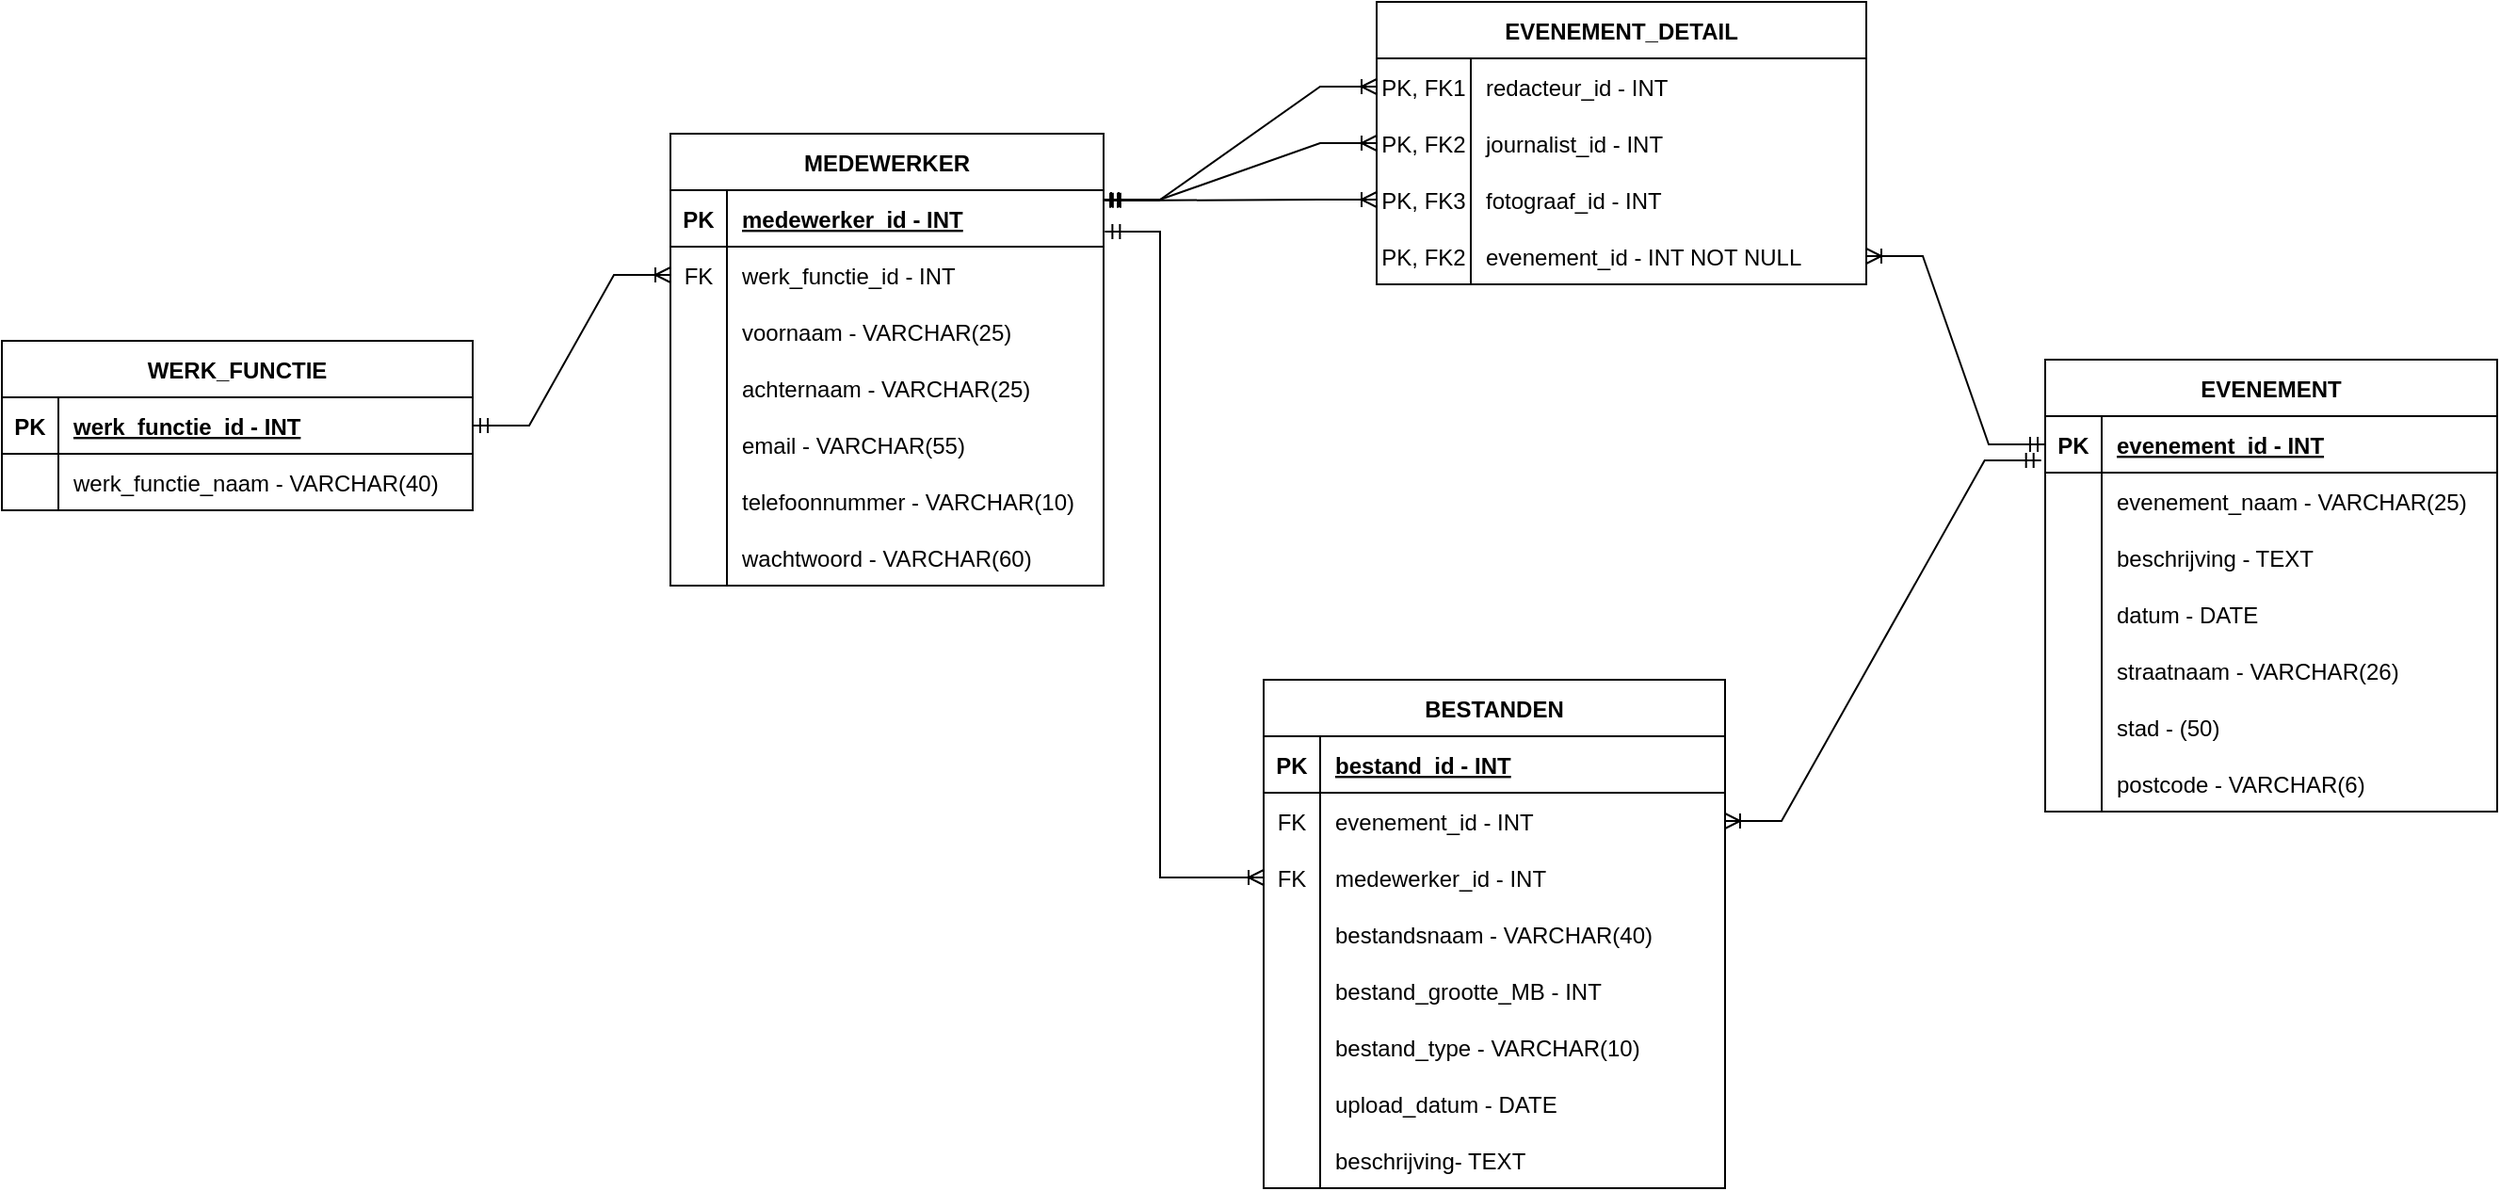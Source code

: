 <mxfile version="20.7.4" type="onedrive"><diagram id="R2lEEEUBdFMjLlhIrx00" name="Page-1"><mxGraphModel grid="1" page="1" gridSize="10" guides="1" tooltips="1" connect="1" arrows="1" fold="1" pageScale="1" pageWidth="850" pageHeight="1100" math="0" shadow="0" extFonts="Permanent Marker^https://fonts.googleapis.com/css?family=Permanent+Marker"><root><mxCell id="0"/><mxCell id="1" parent="0"/><mxCell id="iiO5outyYmOkO22PfSPi-1" value="WERK_FUNCTIE" style="shape=table;startSize=30;container=1;collapsible=1;childLayout=tableLayout;fixedRows=1;rowLines=0;fontStyle=1;align=center;resizeLast=1;" vertex="1" parent="1"><mxGeometry x="160" y="-570" width="250" height="90" as="geometry"/></mxCell><mxCell id="iiO5outyYmOkO22PfSPi-2" value="" style="shape=tableRow;horizontal=0;startSize=0;swimlaneHead=0;swimlaneBody=0;fillColor=none;collapsible=0;dropTarget=0;points=[[0,0.5],[1,0.5]];portConstraint=eastwest;top=0;left=0;right=0;bottom=1;" vertex="1" parent="iiO5outyYmOkO22PfSPi-1"><mxGeometry y="30" width="250" height="30" as="geometry"/></mxCell><mxCell id="iiO5outyYmOkO22PfSPi-3" value="PK" style="shape=partialRectangle;connectable=0;fillColor=none;top=0;left=0;bottom=0;right=0;fontStyle=1;overflow=hidden;" vertex="1" parent="iiO5outyYmOkO22PfSPi-2"><mxGeometry width="30" height="30" as="geometry"><mxRectangle width="30" height="30" as="alternateBounds"/></mxGeometry></mxCell><mxCell id="iiO5outyYmOkO22PfSPi-4" value="werk_functie_id - INT" style="shape=partialRectangle;connectable=0;fillColor=none;top=0;left=0;bottom=0;right=0;align=left;spacingLeft=6;fontStyle=5;overflow=hidden;" vertex="1" parent="iiO5outyYmOkO22PfSPi-2"><mxGeometry x="30" width="220" height="30" as="geometry"><mxRectangle width="220" height="30" as="alternateBounds"/></mxGeometry></mxCell><mxCell id="iiO5outyYmOkO22PfSPi-5" value="" style="shape=tableRow;horizontal=0;startSize=0;swimlaneHead=0;swimlaneBody=0;fillColor=none;collapsible=0;dropTarget=0;points=[[0,0.5],[1,0.5]];portConstraint=eastwest;top=0;left=0;right=0;bottom=0;" vertex="1" parent="iiO5outyYmOkO22PfSPi-1"><mxGeometry y="60" width="250" height="30" as="geometry"/></mxCell><mxCell id="iiO5outyYmOkO22PfSPi-6" value="" style="shape=partialRectangle;connectable=0;fillColor=none;top=0;left=0;bottom=0;right=0;editable=1;overflow=hidden;" vertex="1" parent="iiO5outyYmOkO22PfSPi-5"><mxGeometry width="30" height="30" as="geometry"><mxRectangle width="30" height="30" as="alternateBounds"/></mxGeometry></mxCell><mxCell id="iiO5outyYmOkO22PfSPi-7" value="werk_functie_naam - VARCHAR(40)" style="shape=partialRectangle;connectable=0;fillColor=none;top=0;left=0;bottom=0;right=0;align=left;spacingLeft=6;overflow=hidden;" vertex="1" parent="iiO5outyYmOkO22PfSPi-5"><mxGeometry x="30" width="220" height="30" as="geometry"><mxRectangle width="220" height="30" as="alternateBounds"/></mxGeometry></mxCell><mxCell id="iiO5outyYmOkO22PfSPi-14" value="EVENEMENT_DETAIL" style="shape=table;startSize=30;container=1;collapsible=1;childLayout=tableLayout;fixedRows=1;rowLines=0;fontStyle=1;align=center;resizeLast=1;" vertex="1" parent="1"><mxGeometry x="890" y="-750" width="260" height="150" as="geometry"/></mxCell><mxCell id="iiO5outyYmOkO22PfSPi-18" value="" style="shape=tableRow;horizontal=0;startSize=0;swimlaneHead=0;swimlaneBody=0;fillColor=none;collapsible=0;dropTarget=0;points=[[0,0.5],[1,0.5]];portConstraint=eastwest;top=0;left=0;right=0;bottom=0;" vertex="1" parent="iiO5outyYmOkO22PfSPi-14"><mxGeometry y="30" width="260" height="30" as="geometry"/></mxCell><mxCell id="iiO5outyYmOkO22PfSPi-19" value="PK, FK1" style="shape=partialRectangle;connectable=0;fillColor=none;top=0;left=0;bottom=0;right=0;editable=1;overflow=hidden;" vertex="1" parent="iiO5outyYmOkO22PfSPi-18"><mxGeometry width="50" height="30" as="geometry"><mxRectangle width="50" height="30" as="alternateBounds"/></mxGeometry></mxCell><mxCell id="iiO5outyYmOkO22PfSPi-20" value="redacteur_id - INT" style="shape=partialRectangle;connectable=0;fillColor=none;top=0;left=0;bottom=0;right=0;align=left;spacingLeft=6;overflow=hidden;" vertex="1" parent="iiO5outyYmOkO22PfSPi-18"><mxGeometry x="50" width="210" height="30" as="geometry"><mxRectangle width="210" height="30" as="alternateBounds"/></mxGeometry></mxCell><mxCell id="iiO5outyYmOkO22PfSPi-21" value="" style="shape=tableRow;horizontal=0;startSize=0;swimlaneHead=0;swimlaneBody=0;fillColor=none;collapsible=0;dropTarget=0;points=[[0,0.5],[1,0.5]];portConstraint=eastwest;top=0;left=0;right=0;bottom=0;" vertex="1" parent="iiO5outyYmOkO22PfSPi-14"><mxGeometry y="60" width="260" height="30" as="geometry"/></mxCell><mxCell id="iiO5outyYmOkO22PfSPi-22" value="PK, FK2" style="shape=partialRectangle;connectable=0;fillColor=none;top=0;left=0;bottom=0;right=0;editable=1;overflow=hidden;" vertex="1" parent="iiO5outyYmOkO22PfSPi-21"><mxGeometry width="50" height="30" as="geometry"><mxRectangle width="50" height="30" as="alternateBounds"/></mxGeometry></mxCell><mxCell id="iiO5outyYmOkO22PfSPi-23" value="journalist_id - INT" style="shape=partialRectangle;connectable=0;fillColor=none;top=0;left=0;bottom=0;right=0;align=left;spacingLeft=6;overflow=hidden;" vertex="1" parent="iiO5outyYmOkO22PfSPi-21"><mxGeometry x="50" width="210" height="30" as="geometry"><mxRectangle width="210" height="30" as="alternateBounds"/></mxGeometry></mxCell><mxCell id="O2aOXsG8Kx7nq3266bvb-1" value="" style="shape=tableRow;horizontal=0;startSize=0;swimlaneHead=0;swimlaneBody=0;fillColor=none;collapsible=0;dropTarget=0;points=[[0,0.5],[1,0.5]];portConstraint=eastwest;top=0;left=0;right=0;bottom=0;" vertex="1" parent="iiO5outyYmOkO22PfSPi-14"><mxGeometry y="90" width="260" height="30" as="geometry"/></mxCell><mxCell id="O2aOXsG8Kx7nq3266bvb-2" value="PK, FK3" style="shape=partialRectangle;connectable=0;fillColor=none;top=0;left=0;bottom=0;right=0;editable=1;overflow=hidden;" vertex="1" parent="O2aOXsG8Kx7nq3266bvb-1"><mxGeometry width="50" height="30" as="geometry"><mxRectangle width="50" height="30" as="alternateBounds"/></mxGeometry></mxCell><mxCell id="O2aOXsG8Kx7nq3266bvb-3" value="fotograaf_id - INT" style="shape=partialRectangle;connectable=0;fillColor=none;top=0;left=0;bottom=0;right=0;align=left;spacingLeft=6;overflow=hidden;" vertex="1" parent="O2aOXsG8Kx7nq3266bvb-1"><mxGeometry x="50" width="210" height="30" as="geometry"><mxRectangle width="210" height="30" as="alternateBounds"/></mxGeometry></mxCell><mxCell id="80DA4G7IMMXmjONvfMFg-1" value="" style="shape=tableRow;horizontal=0;startSize=0;swimlaneHead=0;swimlaneBody=0;fillColor=none;collapsible=0;dropTarget=0;points=[[0,0.5],[1,0.5]];portConstraint=eastwest;top=0;left=0;right=0;bottom=0;" vertex="1" parent="iiO5outyYmOkO22PfSPi-14"><mxGeometry y="120" width="260" height="30" as="geometry"/></mxCell><mxCell id="80DA4G7IMMXmjONvfMFg-2" value="PK, FK2" style="shape=partialRectangle;connectable=0;fillColor=none;top=0;left=0;bottom=0;right=0;editable=1;overflow=hidden;" vertex="1" parent="80DA4G7IMMXmjONvfMFg-1"><mxGeometry width="50" height="30" as="geometry"><mxRectangle width="50" height="30" as="alternateBounds"/></mxGeometry></mxCell><mxCell id="80DA4G7IMMXmjONvfMFg-3" value="evenement_id - INT NOT NULL" style="shape=partialRectangle;connectable=0;fillColor=none;top=0;left=0;bottom=0;right=0;align=left;spacingLeft=6;overflow=hidden;" vertex="1" parent="80DA4G7IMMXmjONvfMFg-1"><mxGeometry x="50" width="210" height="30" as="geometry"><mxRectangle width="210" height="30" as="alternateBounds"/></mxGeometry></mxCell><mxCell id="iiO5outyYmOkO22PfSPi-27" value="EVENEMENT" style="shape=table;startSize=30;container=1;collapsible=1;childLayout=tableLayout;fixedRows=1;rowLines=0;fontStyle=1;align=center;resizeLast=1;" vertex="1" parent="1"><mxGeometry x="1245" y="-560" width="240" height="240" as="geometry"/></mxCell><mxCell id="iiO5outyYmOkO22PfSPi-28" value="" style="shape=tableRow;horizontal=0;startSize=0;swimlaneHead=0;swimlaneBody=0;fillColor=none;collapsible=0;dropTarget=0;points=[[0,0.5],[1,0.5]];portConstraint=eastwest;top=0;left=0;right=0;bottom=1;" vertex="1" parent="iiO5outyYmOkO22PfSPi-27"><mxGeometry y="30" width="240" height="30" as="geometry"/></mxCell><mxCell id="iiO5outyYmOkO22PfSPi-29" value="PK" style="shape=partialRectangle;connectable=0;fillColor=none;top=0;left=0;bottom=0;right=0;fontStyle=1;overflow=hidden;" vertex="1" parent="iiO5outyYmOkO22PfSPi-28"><mxGeometry width="30" height="30" as="geometry"><mxRectangle width="30" height="30" as="alternateBounds"/></mxGeometry></mxCell><mxCell id="iiO5outyYmOkO22PfSPi-30" value="evenement_id - INT" style="shape=partialRectangle;connectable=0;fillColor=none;top=0;left=0;bottom=0;right=0;align=left;spacingLeft=6;fontStyle=5;overflow=hidden;" vertex="1" parent="iiO5outyYmOkO22PfSPi-28"><mxGeometry x="30" width="210" height="30" as="geometry"><mxRectangle width="210" height="30" as="alternateBounds"/></mxGeometry></mxCell><mxCell id="iiO5outyYmOkO22PfSPi-31" value="" style="shape=tableRow;horizontal=0;startSize=0;swimlaneHead=0;swimlaneBody=0;fillColor=none;collapsible=0;dropTarget=0;points=[[0,0.5],[1,0.5]];portConstraint=eastwest;top=0;left=0;right=0;bottom=0;" vertex="1" parent="iiO5outyYmOkO22PfSPi-27"><mxGeometry y="60" width="240" height="30" as="geometry"/></mxCell><mxCell id="iiO5outyYmOkO22PfSPi-32" value="" style="shape=partialRectangle;connectable=0;fillColor=none;top=0;left=0;bottom=0;right=0;editable=1;overflow=hidden;" vertex="1" parent="iiO5outyYmOkO22PfSPi-31"><mxGeometry width="30" height="30" as="geometry"><mxRectangle width="30" height="30" as="alternateBounds"/></mxGeometry></mxCell><mxCell id="iiO5outyYmOkO22PfSPi-33" value="evenement_naam - VARCHAR(25)" style="shape=partialRectangle;connectable=0;fillColor=none;top=0;left=0;bottom=0;right=0;align=left;spacingLeft=6;overflow=hidden;" vertex="1" parent="iiO5outyYmOkO22PfSPi-31"><mxGeometry x="30" width="210" height="30" as="geometry"><mxRectangle width="210" height="30" as="alternateBounds"/></mxGeometry></mxCell><mxCell id="iiO5outyYmOkO22PfSPi-34" value="" style="shape=tableRow;horizontal=0;startSize=0;swimlaneHead=0;swimlaneBody=0;fillColor=none;collapsible=0;dropTarget=0;points=[[0,0.5],[1,0.5]];portConstraint=eastwest;top=0;left=0;right=0;bottom=0;" vertex="1" parent="iiO5outyYmOkO22PfSPi-27"><mxGeometry y="90" width="240" height="30" as="geometry"/></mxCell><mxCell id="iiO5outyYmOkO22PfSPi-35" value="" style="shape=partialRectangle;connectable=0;fillColor=none;top=0;left=0;bottom=0;right=0;editable=1;overflow=hidden;" vertex="1" parent="iiO5outyYmOkO22PfSPi-34"><mxGeometry width="30" height="30" as="geometry"><mxRectangle width="30" height="30" as="alternateBounds"/></mxGeometry></mxCell><mxCell id="iiO5outyYmOkO22PfSPi-36" value="beschrijving - TEXT" style="shape=partialRectangle;connectable=0;fillColor=none;top=0;left=0;bottom=0;right=0;align=left;spacingLeft=6;overflow=hidden;" vertex="1" parent="iiO5outyYmOkO22PfSPi-34"><mxGeometry x="30" width="210" height="30" as="geometry"><mxRectangle width="210" height="30" as="alternateBounds"/></mxGeometry></mxCell><mxCell id="iiO5outyYmOkO22PfSPi-37" value="" style="shape=tableRow;horizontal=0;startSize=0;swimlaneHead=0;swimlaneBody=0;fillColor=none;collapsible=0;dropTarget=0;points=[[0,0.5],[1,0.5]];portConstraint=eastwest;top=0;left=0;right=0;bottom=0;" vertex="1" parent="iiO5outyYmOkO22PfSPi-27"><mxGeometry y="120" width="240" height="30" as="geometry"/></mxCell><mxCell id="iiO5outyYmOkO22PfSPi-38" value="" style="shape=partialRectangle;connectable=0;fillColor=none;top=0;left=0;bottom=0;right=0;editable=1;overflow=hidden;" vertex="1" parent="iiO5outyYmOkO22PfSPi-37"><mxGeometry width="30" height="30" as="geometry"><mxRectangle width="30" height="30" as="alternateBounds"/></mxGeometry></mxCell><mxCell id="iiO5outyYmOkO22PfSPi-39" value="datum - DATE" style="shape=partialRectangle;connectable=0;fillColor=none;top=0;left=0;bottom=0;right=0;align=left;spacingLeft=6;overflow=hidden;" vertex="1" parent="iiO5outyYmOkO22PfSPi-37"><mxGeometry x="30" width="210" height="30" as="geometry"><mxRectangle width="210" height="30" as="alternateBounds"/></mxGeometry></mxCell><mxCell id="iiO5outyYmOkO22PfSPi-65" value="" style="shape=tableRow;horizontal=0;startSize=0;swimlaneHead=0;swimlaneBody=0;fillColor=none;collapsible=0;dropTarget=0;points=[[0,0.5],[1,0.5]];portConstraint=eastwest;top=0;left=0;right=0;bottom=0;" vertex="1" parent="iiO5outyYmOkO22PfSPi-27"><mxGeometry y="150" width="240" height="30" as="geometry"/></mxCell><mxCell id="iiO5outyYmOkO22PfSPi-66" value="" style="shape=partialRectangle;connectable=0;fillColor=none;top=0;left=0;bottom=0;right=0;editable=1;overflow=hidden;" vertex="1" parent="iiO5outyYmOkO22PfSPi-65"><mxGeometry width="30" height="30" as="geometry"><mxRectangle width="30" height="30" as="alternateBounds"/></mxGeometry></mxCell><mxCell id="iiO5outyYmOkO22PfSPi-67" value="straatnaam - VARCHAR(26)" style="shape=partialRectangle;connectable=0;fillColor=none;top=0;left=0;bottom=0;right=0;align=left;spacingLeft=6;overflow=hidden;" vertex="1" parent="iiO5outyYmOkO22PfSPi-65"><mxGeometry x="30" width="210" height="30" as="geometry"><mxRectangle width="210" height="30" as="alternateBounds"/></mxGeometry></mxCell><mxCell id="iiO5outyYmOkO22PfSPi-68" value="" style="shape=tableRow;horizontal=0;startSize=0;swimlaneHead=0;swimlaneBody=0;fillColor=none;collapsible=0;dropTarget=0;points=[[0,0.5],[1,0.5]];portConstraint=eastwest;top=0;left=0;right=0;bottom=0;" vertex="1" parent="iiO5outyYmOkO22PfSPi-27"><mxGeometry y="180" width="240" height="30" as="geometry"/></mxCell><mxCell id="iiO5outyYmOkO22PfSPi-69" value="" style="shape=partialRectangle;connectable=0;fillColor=none;top=0;left=0;bottom=0;right=0;editable=1;overflow=hidden;" vertex="1" parent="iiO5outyYmOkO22PfSPi-68"><mxGeometry width="30" height="30" as="geometry"><mxRectangle width="30" height="30" as="alternateBounds"/></mxGeometry></mxCell><mxCell id="iiO5outyYmOkO22PfSPi-70" value="stad - (50)" style="shape=partialRectangle;connectable=0;fillColor=none;top=0;left=0;bottom=0;right=0;align=left;spacingLeft=6;overflow=hidden;" vertex="1" parent="iiO5outyYmOkO22PfSPi-68"><mxGeometry x="30" width="210" height="30" as="geometry"><mxRectangle width="210" height="30" as="alternateBounds"/></mxGeometry></mxCell><mxCell id="iiO5outyYmOkO22PfSPi-71" value="" style="shape=tableRow;horizontal=0;startSize=0;swimlaneHead=0;swimlaneBody=0;fillColor=none;collapsible=0;dropTarget=0;points=[[0,0.5],[1,0.5]];portConstraint=eastwest;top=0;left=0;right=0;bottom=0;" vertex="1" parent="iiO5outyYmOkO22PfSPi-27"><mxGeometry y="210" width="240" height="30" as="geometry"/></mxCell><mxCell id="iiO5outyYmOkO22PfSPi-72" value="" style="shape=partialRectangle;connectable=0;fillColor=none;top=0;left=0;bottom=0;right=0;editable=1;overflow=hidden;" vertex="1" parent="iiO5outyYmOkO22PfSPi-71"><mxGeometry width="30" height="30" as="geometry"><mxRectangle width="30" height="30" as="alternateBounds"/></mxGeometry></mxCell><mxCell id="iiO5outyYmOkO22PfSPi-73" value="postcode - VARCHAR(6)" style="shape=partialRectangle;connectable=0;fillColor=none;top=0;left=0;bottom=0;right=0;align=left;spacingLeft=6;overflow=hidden;" vertex="1" parent="iiO5outyYmOkO22PfSPi-71"><mxGeometry x="30" width="210" height="30" as="geometry"><mxRectangle width="210" height="30" as="alternateBounds"/></mxGeometry></mxCell><mxCell id="iiO5outyYmOkO22PfSPi-40" value="MEDEWERKER" style="shape=table;startSize=30;container=1;collapsible=1;childLayout=tableLayout;fixedRows=1;rowLines=0;fontStyle=1;align=center;resizeLast=1;" vertex="1" parent="1"><mxGeometry x="515" y="-680" width="230" height="240" as="geometry"/></mxCell><mxCell id="iiO5outyYmOkO22PfSPi-41" value="" style="shape=tableRow;horizontal=0;startSize=0;swimlaneHead=0;swimlaneBody=0;fillColor=none;collapsible=0;dropTarget=0;points=[[0,0.5],[1,0.5]];portConstraint=eastwest;top=0;left=0;right=0;bottom=1;" vertex="1" parent="iiO5outyYmOkO22PfSPi-40"><mxGeometry y="30" width="230" height="30" as="geometry"/></mxCell><mxCell id="iiO5outyYmOkO22PfSPi-42" value="PK" style="shape=partialRectangle;connectable=0;fillColor=none;top=0;left=0;bottom=0;right=0;fontStyle=1;overflow=hidden;" vertex="1" parent="iiO5outyYmOkO22PfSPi-41"><mxGeometry width="30" height="30" as="geometry"><mxRectangle width="30" height="30" as="alternateBounds"/></mxGeometry></mxCell><mxCell id="iiO5outyYmOkO22PfSPi-43" value="medewerker_id - INT" style="shape=partialRectangle;connectable=0;fillColor=none;top=0;left=0;bottom=0;right=0;align=left;spacingLeft=6;fontStyle=5;overflow=hidden;" vertex="1" parent="iiO5outyYmOkO22PfSPi-41"><mxGeometry x="30" width="200" height="30" as="geometry"><mxRectangle width="200" height="30" as="alternateBounds"/></mxGeometry></mxCell><mxCell id="iiO5outyYmOkO22PfSPi-44" value="" style="shape=tableRow;horizontal=0;startSize=0;swimlaneHead=0;swimlaneBody=0;fillColor=none;collapsible=0;dropTarget=0;points=[[0,0.5],[1,0.5]];portConstraint=eastwest;top=0;left=0;right=0;bottom=0;" vertex="1" parent="iiO5outyYmOkO22PfSPi-40"><mxGeometry y="60" width="230" height="30" as="geometry"/></mxCell><mxCell id="iiO5outyYmOkO22PfSPi-45" value="FK" style="shape=partialRectangle;connectable=0;fillColor=none;top=0;left=0;bottom=0;right=0;editable=1;overflow=hidden;" vertex="1" parent="iiO5outyYmOkO22PfSPi-44"><mxGeometry width="30" height="30" as="geometry"><mxRectangle width="30" height="30" as="alternateBounds"/></mxGeometry></mxCell><mxCell id="iiO5outyYmOkO22PfSPi-46" value="werk_functie_id - INT" style="shape=partialRectangle;connectable=0;fillColor=none;top=0;left=0;bottom=0;right=0;align=left;spacingLeft=6;overflow=hidden;" vertex="1" parent="iiO5outyYmOkO22PfSPi-44"><mxGeometry x="30" width="200" height="30" as="geometry"><mxRectangle width="200" height="30" as="alternateBounds"/></mxGeometry></mxCell><mxCell id="iiO5outyYmOkO22PfSPi-47" value="" style="shape=tableRow;horizontal=0;startSize=0;swimlaneHead=0;swimlaneBody=0;fillColor=none;collapsible=0;dropTarget=0;points=[[0,0.5],[1,0.5]];portConstraint=eastwest;top=0;left=0;right=0;bottom=0;" vertex="1" parent="iiO5outyYmOkO22PfSPi-40"><mxGeometry y="90" width="230" height="30" as="geometry"/></mxCell><mxCell id="iiO5outyYmOkO22PfSPi-48" value="" style="shape=partialRectangle;connectable=0;fillColor=none;top=0;left=0;bottom=0;right=0;editable=1;overflow=hidden;" vertex="1" parent="iiO5outyYmOkO22PfSPi-47"><mxGeometry width="30" height="30" as="geometry"><mxRectangle width="30" height="30" as="alternateBounds"/></mxGeometry></mxCell><mxCell id="iiO5outyYmOkO22PfSPi-49" value="voornaam - VARCHAR(25)" style="shape=partialRectangle;connectable=0;fillColor=none;top=0;left=0;bottom=0;right=0;align=left;spacingLeft=6;overflow=hidden;" vertex="1" parent="iiO5outyYmOkO22PfSPi-47"><mxGeometry x="30" width="200" height="30" as="geometry"><mxRectangle width="200" height="30" as="alternateBounds"/></mxGeometry></mxCell><mxCell id="iiO5outyYmOkO22PfSPi-50" value="" style="shape=tableRow;horizontal=0;startSize=0;swimlaneHead=0;swimlaneBody=0;fillColor=none;collapsible=0;dropTarget=0;points=[[0,0.5],[1,0.5]];portConstraint=eastwest;top=0;left=0;right=0;bottom=0;" vertex="1" parent="iiO5outyYmOkO22PfSPi-40"><mxGeometry y="120" width="230" height="30" as="geometry"/></mxCell><mxCell id="iiO5outyYmOkO22PfSPi-51" value="" style="shape=partialRectangle;connectable=0;fillColor=none;top=0;left=0;bottom=0;right=0;editable=1;overflow=hidden;" vertex="1" parent="iiO5outyYmOkO22PfSPi-50"><mxGeometry width="30" height="30" as="geometry"><mxRectangle width="30" height="30" as="alternateBounds"/></mxGeometry></mxCell><mxCell id="iiO5outyYmOkO22PfSPi-52" value="achternaam - VARCHAR(25)" style="shape=partialRectangle;connectable=0;fillColor=none;top=0;left=0;bottom=0;right=0;align=left;spacingLeft=6;overflow=hidden;" vertex="1" parent="iiO5outyYmOkO22PfSPi-50"><mxGeometry x="30" width="200" height="30" as="geometry"><mxRectangle width="200" height="30" as="alternateBounds"/></mxGeometry></mxCell><mxCell id="iiO5outyYmOkO22PfSPi-53" value="" style="shape=tableRow;horizontal=0;startSize=0;swimlaneHead=0;swimlaneBody=0;fillColor=none;collapsible=0;dropTarget=0;points=[[0,0.5],[1,0.5]];portConstraint=eastwest;top=0;left=0;right=0;bottom=0;" vertex="1" parent="iiO5outyYmOkO22PfSPi-40"><mxGeometry y="150" width="230" height="30" as="geometry"/></mxCell><mxCell id="iiO5outyYmOkO22PfSPi-54" value="" style="shape=partialRectangle;connectable=0;fillColor=none;top=0;left=0;bottom=0;right=0;editable=1;overflow=hidden;" vertex="1" parent="iiO5outyYmOkO22PfSPi-53"><mxGeometry width="30" height="30" as="geometry"><mxRectangle width="30" height="30" as="alternateBounds"/></mxGeometry></mxCell><mxCell id="iiO5outyYmOkO22PfSPi-55" value="email - VARCHAR(55)" style="shape=partialRectangle;connectable=0;fillColor=none;top=0;left=0;bottom=0;right=0;align=left;spacingLeft=6;overflow=hidden;" vertex="1" parent="iiO5outyYmOkO22PfSPi-53"><mxGeometry x="30" width="200" height="30" as="geometry"><mxRectangle width="200" height="30" as="alternateBounds"/></mxGeometry></mxCell><mxCell id="iiO5outyYmOkO22PfSPi-56" value="" style="shape=tableRow;horizontal=0;startSize=0;swimlaneHead=0;swimlaneBody=0;fillColor=none;collapsible=0;dropTarget=0;points=[[0,0.5],[1,0.5]];portConstraint=eastwest;top=0;left=0;right=0;bottom=0;" vertex="1" parent="iiO5outyYmOkO22PfSPi-40"><mxGeometry y="180" width="230" height="30" as="geometry"/></mxCell><mxCell id="iiO5outyYmOkO22PfSPi-57" value="" style="shape=partialRectangle;connectable=0;fillColor=none;top=0;left=0;bottom=0;right=0;editable=1;overflow=hidden;" vertex="1" parent="iiO5outyYmOkO22PfSPi-56"><mxGeometry width="30" height="30" as="geometry"><mxRectangle width="30" height="30" as="alternateBounds"/></mxGeometry></mxCell><mxCell id="iiO5outyYmOkO22PfSPi-58" value="telefoonnummer - VARCHAR(10)" style="shape=partialRectangle;connectable=0;fillColor=none;top=0;left=0;bottom=0;right=0;align=left;spacingLeft=6;overflow=hidden;" vertex="1" parent="iiO5outyYmOkO22PfSPi-56"><mxGeometry x="30" width="200" height="30" as="geometry"><mxRectangle width="200" height="30" as="alternateBounds"/></mxGeometry></mxCell><mxCell id="asUxgTbSBAMj0hiGVso--1" value="" style="shape=tableRow;horizontal=0;startSize=0;swimlaneHead=0;swimlaneBody=0;fillColor=none;collapsible=0;dropTarget=0;points=[[0,0.5],[1,0.5]];portConstraint=eastwest;top=0;left=0;right=0;bottom=0;" vertex="1" parent="iiO5outyYmOkO22PfSPi-40"><mxGeometry y="210" width="230" height="30" as="geometry"/></mxCell><mxCell id="asUxgTbSBAMj0hiGVso--2" value="" style="shape=partialRectangle;connectable=0;fillColor=none;top=0;left=0;bottom=0;right=0;editable=1;overflow=hidden;" vertex="1" parent="asUxgTbSBAMj0hiGVso--1"><mxGeometry width="30" height="30" as="geometry"><mxRectangle width="30" height="30" as="alternateBounds"/></mxGeometry></mxCell><mxCell id="asUxgTbSBAMj0hiGVso--3" value="wachtwoord - VARCHAR(60)" style="shape=partialRectangle;connectable=0;fillColor=none;top=0;left=0;bottom=0;right=0;align=left;spacingLeft=6;overflow=hidden;" vertex="1" parent="asUxgTbSBAMj0hiGVso--1"><mxGeometry x="30" width="200" height="30" as="geometry"><mxRectangle width="200" height="30" as="alternateBounds"/></mxGeometry></mxCell><mxCell id="iiO5outyYmOkO22PfSPi-100" value="BESTANDEN" style="shape=table;startSize=30;container=1;collapsible=1;childLayout=tableLayout;fixedRows=1;rowLines=0;fontStyle=1;align=center;resizeLast=1;" vertex="1" parent="1"><mxGeometry x="830" y="-390" width="245" height="270" as="geometry"/></mxCell><mxCell id="iiO5outyYmOkO22PfSPi-101" value="" style="shape=tableRow;horizontal=0;startSize=0;swimlaneHead=0;swimlaneBody=0;fillColor=none;collapsible=0;dropTarget=0;points=[[0,0.5],[1,0.5]];portConstraint=eastwest;top=0;left=0;right=0;bottom=1;" vertex="1" parent="iiO5outyYmOkO22PfSPi-100"><mxGeometry y="30" width="245" height="30" as="geometry"/></mxCell><mxCell id="iiO5outyYmOkO22PfSPi-102" value="PK" style="shape=partialRectangle;connectable=0;fillColor=none;top=0;left=0;bottom=0;right=0;fontStyle=1;overflow=hidden;" vertex="1" parent="iiO5outyYmOkO22PfSPi-101"><mxGeometry width="30" height="30" as="geometry"><mxRectangle width="30" height="30" as="alternateBounds"/></mxGeometry></mxCell><mxCell id="iiO5outyYmOkO22PfSPi-103" value="bestand_id - INT" style="shape=partialRectangle;connectable=0;fillColor=none;top=0;left=0;bottom=0;right=0;align=left;spacingLeft=6;fontStyle=5;overflow=hidden;" vertex="1" parent="iiO5outyYmOkO22PfSPi-101"><mxGeometry x="30" width="215" height="30" as="geometry"><mxRectangle width="215" height="30" as="alternateBounds"/></mxGeometry></mxCell><mxCell id="iiO5outyYmOkO22PfSPi-104" value="" style="shape=tableRow;horizontal=0;startSize=0;swimlaneHead=0;swimlaneBody=0;fillColor=none;collapsible=0;dropTarget=0;points=[[0,0.5],[1,0.5]];portConstraint=eastwest;top=0;left=0;right=0;bottom=0;" vertex="1" parent="iiO5outyYmOkO22PfSPi-100"><mxGeometry y="60" width="245" height="30" as="geometry"/></mxCell><mxCell id="iiO5outyYmOkO22PfSPi-105" value="FK" style="shape=partialRectangle;connectable=0;fillColor=none;top=0;left=0;bottom=0;right=0;editable=1;overflow=hidden;" vertex="1" parent="iiO5outyYmOkO22PfSPi-104"><mxGeometry width="30" height="30" as="geometry"><mxRectangle width="30" height="30" as="alternateBounds"/></mxGeometry></mxCell><mxCell id="iiO5outyYmOkO22PfSPi-106" value="evenement_id - INT" style="shape=partialRectangle;connectable=0;fillColor=none;top=0;left=0;bottom=0;right=0;align=left;spacingLeft=6;overflow=hidden;" vertex="1" parent="iiO5outyYmOkO22PfSPi-104"><mxGeometry x="30" width="215" height="30" as="geometry"><mxRectangle width="215" height="30" as="alternateBounds"/></mxGeometry></mxCell><mxCell id="iiO5outyYmOkO22PfSPi-107" value="" style="shape=tableRow;horizontal=0;startSize=0;swimlaneHead=0;swimlaneBody=0;fillColor=none;collapsible=0;dropTarget=0;points=[[0,0.5],[1,0.5]];portConstraint=eastwest;top=0;left=0;right=0;bottom=0;" vertex="1" parent="iiO5outyYmOkO22PfSPi-100"><mxGeometry y="90" width="245" height="30" as="geometry"/></mxCell><mxCell id="iiO5outyYmOkO22PfSPi-108" value="FK" style="shape=partialRectangle;connectable=0;fillColor=none;top=0;left=0;bottom=0;right=0;editable=1;overflow=hidden;" vertex="1" parent="iiO5outyYmOkO22PfSPi-107"><mxGeometry width="30" height="30" as="geometry"><mxRectangle width="30" height="30" as="alternateBounds"/></mxGeometry></mxCell><mxCell id="iiO5outyYmOkO22PfSPi-109" value="medewerker_id - INT" style="shape=partialRectangle;connectable=0;fillColor=none;top=0;left=0;bottom=0;right=0;align=left;spacingLeft=6;overflow=hidden;" vertex="1" parent="iiO5outyYmOkO22PfSPi-107"><mxGeometry x="30" width="215" height="30" as="geometry"><mxRectangle width="215" height="30" as="alternateBounds"/></mxGeometry></mxCell><mxCell id="iiO5outyYmOkO22PfSPi-110" value="" style="shape=tableRow;horizontal=0;startSize=0;swimlaneHead=0;swimlaneBody=0;fillColor=none;collapsible=0;dropTarget=0;points=[[0,0.5],[1,0.5]];portConstraint=eastwest;top=0;left=0;right=0;bottom=0;" vertex="1" parent="iiO5outyYmOkO22PfSPi-100"><mxGeometry y="120" width="245" height="30" as="geometry"/></mxCell><mxCell id="iiO5outyYmOkO22PfSPi-111" value="" style="shape=partialRectangle;connectable=0;fillColor=none;top=0;left=0;bottom=0;right=0;editable=1;overflow=hidden;" vertex="1" parent="iiO5outyYmOkO22PfSPi-110"><mxGeometry width="30" height="30" as="geometry"><mxRectangle width="30" height="30" as="alternateBounds"/></mxGeometry></mxCell><mxCell id="iiO5outyYmOkO22PfSPi-112" value="bestandsnaam - VARCHAR(40)" style="shape=partialRectangle;connectable=0;fillColor=none;top=0;left=0;bottom=0;right=0;align=left;spacingLeft=6;overflow=hidden;" vertex="1" parent="iiO5outyYmOkO22PfSPi-110"><mxGeometry x="30" width="215" height="30" as="geometry"><mxRectangle width="215" height="30" as="alternateBounds"/></mxGeometry></mxCell><mxCell id="iiO5outyYmOkO22PfSPi-113" value="" style="shape=tableRow;horizontal=0;startSize=0;swimlaneHead=0;swimlaneBody=0;fillColor=none;collapsible=0;dropTarget=0;points=[[0,0.5],[1,0.5]];portConstraint=eastwest;top=0;left=0;right=0;bottom=0;" vertex="1" parent="iiO5outyYmOkO22PfSPi-100"><mxGeometry y="150" width="245" height="30" as="geometry"/></mxCell><mxCell id="iiO5outyYmOkO22PfSPi-114" value="" style="shape=partialRectangle;connectable=0;fillColor=none;top=0;left=0;bottom=0;right=0;editable=1;overflow=hidden;" vertex="1" parent="iiO5outyYmOkO22PfSPi-113"><mxGeometry width="30" height="30" as="geometry"><mxRectangle width="30" height="30" as="alternateBounds"/></mxGeometry></mxCell><mxCell id="iiO5outyYmOkO22PfSPi-115" value="bestand_grootte_MB - INT" style="shape=partialRectangle;connectable=0;fillColor=none;top=0;left=0;bottom=0;right=0;align=left;spacingLeft=6;overflow=hidden;" vertex="1" parent="iiO5outyYmOkO22PfSPi-113"><mxGeometry x="30" width="215" height="30" as="geometry"><mxRectangle width="215" height="30" as="alternateBounds"/></mxGeometry></mxCell><mxCell id="iiO5outyYmOkO22PfSPi-116" value="" style="shape=tableRow;horizontal=0;startSize=0;swimlaneHead=0;swimlaneBody=0;fillColor=none;collapsible=0;dropTarget=0;points=[[0,0.5],[1,0.5]];portConstraint=eastwest;top=0;left=0;right=0;bottom=0;" vertex="1" parent="iiO5outyYmOkO22PfSPi-100"><mxGeometry y="180" width="245" height="30" as="geometry"/></mxCell><mxCell id="iiO5outyYmOkO22PfSPi-117" value="" style="shape=partialRectangle;connectable=0;fillColor=none;top=0;left=0;bottom=0;right=0;editable=1;overflow=hidden;" vertex="1" parent="iiO5outyYmOkO22PfSPi-116"><mxGeometry width="30" height="30" as="geometry"><mxRectangle width="30" height="30" as="alternateBounds"/></mxGeometry></mxCell><mxCell id="iiO5outyYmOkO22PfSPi-118" value="bestand_type - VARCHAR(10)" style="shape=partialRectangle;connectable=0;fillColor=none;top=0;left=0;bottom=0;right=0;align=left;spacingLeft=6;overflow=hidden;" vertex="1" parent="iiO5outyYmOkO22PfSPi-116"><mxGeometry x="30" width="215" height="30" as="geometry"><mxRectangle width="215" height="30" as="alternateBounds"/></mxGeometry></mxCell><mxCell id="iiO5outyYmOkO22PfSPi-119" value="" style="shape=tableRow;horizontal=0;startSize=0;swimlaneHead=0;swimlaneBody=0;fillColor=none;collapsible=0;dropTarget=0;points=[[0,0.5],[1,0.5]];portConstraint=eastwest;top=0;left=0;right=0;bottom=0;" vertex="1" parent="iiO5outyYmOkO22PfSPi-100"><mxGeometry y="210" width="245" height="30" as="geometry"/></mxCell><mxCell id="iiO5outyYmOkO22PfSPi-120" value="" style="shape=partialRectangle;connectable=0;fillColor=none;top=0;left=0;bottom=0;right=0;editable=1;overflow=hidden;" vertex="1" parent="iiO5outyYmOkO22PfSPi-119"><mxGeometry width="30" height="30" as="geometry"><mxRectangle width="30" height="30" as="alternateBounds"/></mxGeometry></mxCell><mxCell id="iiO5outyYmOkO22PfSPi-121" value="upload_datum - DATE" style="shape=partialRectangle;connectable=0;fillColor=none;top=0;left=0;bottom=0;right=0;align=left;spacingLeft=6;overflow=hidden;" vertex="1" parent="iiO5outyYmOkO22PfSPi-119"><mxGeometry x="30" width="215" height="30" as="geometry"><mxRectangle width="215" height="30" as="alternateBounds"/></mxGeometry></mxCell><mxCell id="2BjQB1bpJtQS8cc3ehUF-7" value="" style="shape=tableRow;horizontal=0;startSize=0;swimlaneHead=0;swimlaneBody=0;fillColor=none;collapsible=0;dropTarget=0;points=[[0,0.5],[1,0.5]];portConstraint=eastwest;top=0;left=0;right=0;bottom=0;" vertex="1" parent="iiO5outyYmOkO22PfSPi-100"><mxGeometry y="240" width="245" height="30" as="geometry"/></mxCell><mxCell id="2BjQB1bpJtQS8cc3ehUF-8" value="" style="shape=partialRectangle;connectable=0;fillColor=none;top=0;left=0;bottom=0;right=0;editable=1;overflow=hidden;" vertex="1" parent="2BjQB1bpJtQS8cc3ehUF-7"><mxGeometry width="30" height="30" as="geometry"><mxRectangle width="30" height="30" as="alternateBounds"/></mxGeometry></mxCell><mxCell id="2BjQB1bpJtQS8cc3ehUF-9" value="beschrijving- TEXT" style="shape=partialRectangle;connectable=0;fillColor=none;top=0;left=0;bottom=0;right=0;align=left;spacingLeft=6;overflow=hidden;" vertex="1" parent="2BjQB1bpJtQS8cc3ehUF-7"><mxGeometry x="30" width="215" height="30" as="geometry"><mxRectangle width="215" height="30" as="alternateBounds"/></mxGeometry></mxCell><mxCell id="Ehwf5DrP-S56UHfa3XyE-1" value="" style="edgeStyle=entityRelationEdgeStyle;fontSize=12;html=1;endArrow=ERoneToMany;startArrow=ERmandOne;rounded=0;entryX=0;entryY=0.5;entryDx=0;entryDy=0;exitX=0.998;exitY=0.181;exitDx=0;exitDy=0;exitPerimeter=0;" edge="1" parent="1" source="iiO5outyYmOkO22PfSPi-41" target="iiO5outyYmOkO22PfSPi-18"><mxGeometry width="100" height="100" relative="1" as="geometry"><mxPoint x="685" y="-160" as="sourcePoint"/><mxPoint x="785" y="-260" as="targetPoint"/></mxGeometry></mxCell><mxCell id="Ehwf5DrP-S56UHfa3XyE-2" value="" style="edgeStyle=entityRelationEdgeStyle;fontSize=12;html=1;endArrow=ERoneToMany;startArrow=ERmandOne;rounded=0;exitX=0;exitY=0.5;exitDx=0;exitDy=0;entryX=1;entryY=0.5;entryDx=0;entryDy=0;" edge="1" parent="1" source="iiO5outyYmOkO22PfSPi-28" target="80DA4G7IMMXmjONvfMFg-1"><mxGeometry width="100" height="100" relative="1" as="geometry"><mxPoint x="1185" y="-520" as="sourcePoint"/><mxPoint x="1165" y="-700" as="targetPoint"/></mxGeometry></mxCell><mxCell id="Ehwf5DrP-S56UHfa3XyE-4" value="" style="fontSize=12;html=1;endArrow=ERoneToMany;startArrow=ERmandOne;rounded=0;entryX=0;entryY=0.5;entryDx=0;entryDy=0;exitX=1.003;exitY=0.733;exitDx=0;exitDy=0;exitPerimeter=0;" edge="1" parent="1" source="iiO5outyYmOkO22PfSPi-41" target="iiO5outyYmOkO22PfSPi-107"><mxGeometry width="100" height="100" relative="1" as="geometry"><mxPoint x="725" y="-560" as="sourcePoint"/><mxPoint x="725" y="-320" as="targetPoint"/><Array as="points"><mxPoint x="775" y="-628"/><mxPoint x="775" y="-285"/></Array></mxGeometry></mxCell><mxCell id="Ehwf5DrP-S56UHfa3XyE-5" value="" style="edgeStyle=entityRelationEdgeStyle;fontSize=12;html=1;endArrow=ERoneToMany;startArrow=ERmandOne;rounded=0;entryX=1;entryY=0.5;entryDx=0;entryDy=0;exitX=-0.009;exitY=0.784;exitDx=0;exitDy=0;exitPerimeter=0;" edge="1" parent="1" source="iiO5outyYmOkO22PfSPi-28" target="iiO5outyYmOkO22PfSPi-104"><mxGeometry width="100" height="100" relative="1" as="geometry"><mxPoint x="1115" y="-330" as="sourcePoint"/><mxPoint x="795" y="-230" as="targetPoint"/></mxGeometry></mxCell><mxCell id="Ehwf5DrP-S56UHfa3XyE-6" value="" style="edgeStyle=entityRelationEdgeStyle;fontSize=12;html=1;endArrow=ERoneToMany;startArrow=ERmandOne;rounded=0;exitX=1;exitY=0.5;exitDx=0;exitDy=0;entryX=0;entryY=0.5;entryDx=0;entryDy=0;" edge="1" parent="1" source="iiO5outyYmOkO22PfSPi-2" target="iiO5outyYmOkO22PfSPi-44"><mxGeometry width="100" height="100" relative="1" as="geometry"><mxPoint x="285" y="-540" as="sourcePoint"/><mxPoint x="435" y="-510" as="targetPoint"/></mxGeometry></mxCell><mxCell id="O2aOXsG8Kx7nq3266bvb-4" value="" style="edgeStyle=entityRelationEdgeStyle;fontSize=12;html=1;endArrow=ERoneToMany;startArrow=ERmandOne;rounded=0;entryX=0;entryY=0.5;entryDx=0;entryDy=0;exitX=1;exitY=0.167;exitDx=0;exitDy=0;exitPerimeter=0;" edge="1" parent="1" source="iiO5outyYmOkO22PfSPi-41" target="iiO5outyYmOkO22PfSPi-21"><mxGeometry x="-0.61" y="15" width="100" height="100" relative="1" as="geometry"><mxPoint x="754.54" y="-634.57" as="sourcePoint"/><mxPoint x="885" y="-635" as="targetPoint"/><mxPoint as="offset"/></mxGeometry></mxCell><mxCell id="80DA4G7IMMXmjONvfMFg-4" value="" style="edgeStyle=entityRelationEdgeStyle;fontSize=12;html=1;endArrow=ERoneToMany;startArrow=ERmandOne;rounded=0;entryX=0;entryY=0.5;entryDx=0;entryDy=0;exitX=1.004;exitY=0.18;exitDx=0;exitDy=0;exitPerimeter=0;" edge="1" parent="1" source="iiO5outyYmOkO22PfSPi-41" target="O2aOXsG8Kx7nq3266bvb-1"><mxGeometry x="-0.61" y="15" width="100" height="100" relative="1" as="geometry"><mxPoint x="755" y="-634.99" as="sourcePoint"/><mxPoint x="900" y="-665" as="targetPoint"/><mxPoint as="offset"/></mxGeometry></mxCell></root></mxGraphModel></diagram></mxfile>